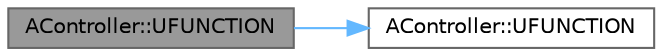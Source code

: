 digraph "AController::UFUNCTION"
{
 // INTERACTIVE_SVG=YES
 // LATEX_PDF_SIZE
  bgcolor="transparent";
  edge [fontname=Helvetica,fontsize=10,labelfontname=Helvetica,labelfontsize=10];
  node [fontname=Helvetica,fontsize=10,shape=box,height=0.2,width=0.4];
  rankdir="LR";
  Node1 [id="Node000001",label="AController::UFUNCTION",height=0.2,width=0.4,color="gray40", fillcolor="grey60", style="filled", fontcolor="black",tooltip="Returns true if look input is ignored."];
  Node1 -> Node2 [id="edge1_Node000001_Node000002",color="steelblue1",style="solid",tooltip=" "];
  Node2 [id="Node000002",label="AController::UFUNCTION",height=0.2,width=0.4,color="grey40", fillcolor="white", style="filled",URL="$df/d0f/classAController.html#a0a26b0059886bf57f894aec57b30062f",tooltip="Get the control rotation."];
}
